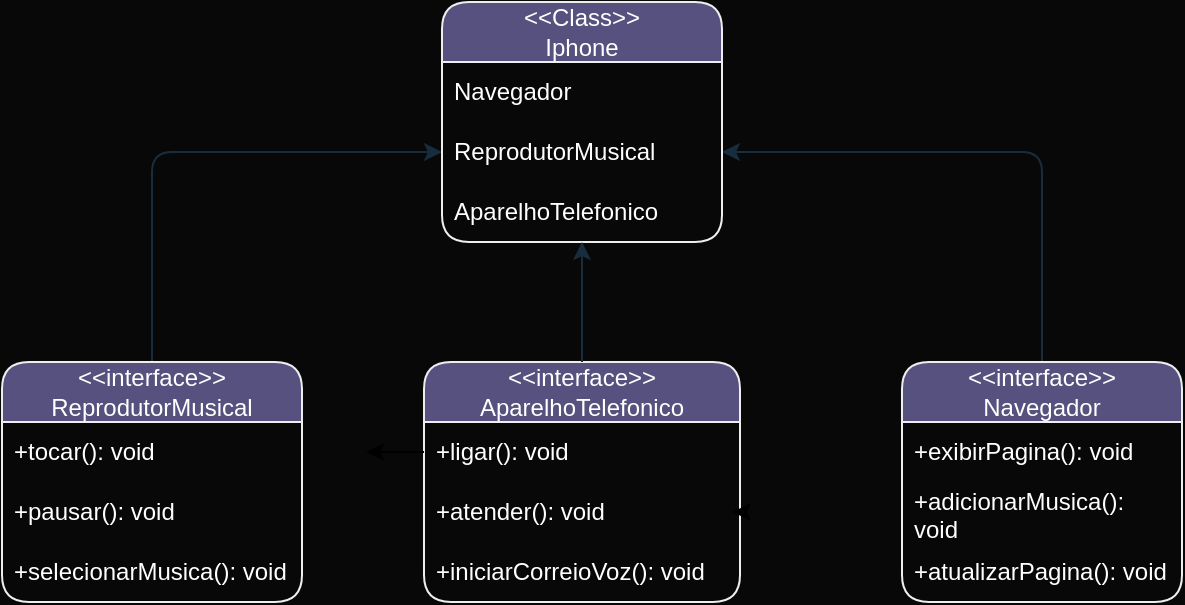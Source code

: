 <mxfile version="22.0.4" type="device">
  <diagram name="Página-1" id="hyICvNXRdC_2v3J1_6AB">
    <mxGraphModel dx="1050" dy="577" grid="0" gridSize="10" guides="1" tooltips="1" connect="1" arrows="1" fold="1" page="0" pageScale="1" pageWidth="827" pageHeight="1169" background="#080808" math="0" shadow="0">
      <root>
        <mxCell id="0" />
        <mxCell id="1" parent="0" />
        <mxCell id="Me6fwh5fdMOHNFARENvE-24" style="edgeStyle=orthogonalEdgeStyle;rounded=1;orthogonalLoop=1;jettySize=auto;html=1;labelBackgroundColor=none;fontColor=default;strokeColor=#182E3E;entryX=1;entryY=0.5;entryDx=0;entryDy=0;" parent="1" source="Me6fwh5fdMOHNFARENvE-5" target="Me6fwh5fdMOHNFARENvE-3" edge="1">
          <mxGeometry relative="1" as="geometry" />
        </mxCell>
        <mxCell id="Me6fwh5fdMOHNFARENvE-5" value="&amp;lt;&amp;lt;interface&amp;gt;&amp;gt;&lt;br style=&quot;border-color: var(--border-color);&quot;&gt;Navegador" style="swimlane;fontStyle=0;childLayout=stackLayout;horizontal=1;startSize=30;horizontalStack=0;resizeParent=1;resizeParentMax=0;resizeLast=0;collapsible=1;marginBottom=0;whiteSpace=wrap;html=1;rounded=1;labelBackgroundColor=none;fillColor=#56517E;strokeColor=#EEEEEE;fontColor=#FFFFFF;" parent="1" vertex="1">
          <mxGeometry x="560" y="210" width="140" height="120" as="geometry" />
        </mxCell>
        <mxCell id="Me6fwh5fdMOHNFARENvE-6" value="+exibirPagina(): void" style="text;strokeColor=none;fillColor=none;align=left;verticalAlign=middle;spacingLeft=4;spacingRight=4;overflow=hidden;points=[[0,0.5],[1,0.5]];portConstraint=eastwest;rotatable=0;whiteSpace=wrap;html=1;rounded=1;labelBackgroundColor=none;fontColor=#FFFFFF;" parent="Me6fwh5fdMOHNFARENvE-5" vertex="1">
          <mxGeometry y="30" width="140" height="30" as="geometry" />
        </mxCell>
        <mxCell id="Me6fwh5fdMOHNFARENvE-7" value="+adicionarMusica(): void" style="text;strokeColor=none;fillColor=none;align=left;verticalAlign=middle;spacingLeft=4;spacingRight=4;overflow=hidden;points=[[0,0.5],[1,0.5]];portConstraint=eastwest;rotatable=0;whiteSpace=wrap;html=1;rounded=1;labelBackgroundColor=none;fontColor=#FFFFFF;" parent="Me6fwh5fdMOHNFARENvE-5" vertex="1">
          <mxGeometry y="60" width="140" height="30" as="geometry" />
        </mxCell>
        <mxCell id="Me6fwh5fdMOHNFARENvE-8" value="+atualizarPagina(): void" style="text;strokeColor=none;fillColor=none;align=left;verticalAlign=middle;spacingLeft=4;spacingRight=4;overflow=hidden;points=[[0,0.5],[1,0.5]];portConstraint=eastwest;rotatable=0;whiteSpace=wrap;html=1;rounded=1;labelBackgroundColor=none;fontColor=#FFFFFF;" parent="Me6fwh5fdMOHNFARENvE-5" vertex="1">
          <mxGeometry y="90" width="140" height="30" as="geometry" />
        </mxCell>
        <mxCell id="Me6fwh5fdMOHNFARENvE-13" value="&amp;lt;&amp;lt;interface&amp;gt;&amp;gt;&lt;br style=&quot;border-color: var(--border-color);&quot;&gt;AparelhoTelefonico" style="swimlane;fontStyle=0;childLayout=stackLayout;horizontal=1;startSize=30;horizontalStack=0;resizeParent=1;resizeParentMax=0;resizeLast=0;collapsible=1;marginBottom=0;whiteSpace=wrap;html=1;rounded=1;labelBackgroundColor=none;fillColor=#56517E;strokeColor=#EEEEEE;fontColor=#FFFFFF;" parent="1" vertex="1">
          <mxGeometry x="321" y="210" width="158" height="120" as="geometry" />
        </mxCell>
        <mxCell id="6FUXmpm27BQ8k3h_BWOS-2" style="edgeStyle=orthogonalEdgeStyle;rounded=0;orthogonalLoop=1;jettySize=auto;html=1;exitX=0;exitY=0.5;exitDx=0;exitDy=0;" edge="1" parent="Me6fwh5fdMOHNFARENvE-13" source="Me6fwh5fdMOHNFARENvE-14">
          <mxGeometry relative="1" as="geometry">
            <mxPoint x="-28.8" y="45" as="targetPoint" />
          </mxGeometry>
        </mxCell>
        <mxCell id="Me6fwh5fdMOHNFARENvE-14" value="+ligar(): void" style="text;strokeColor=none;fillColor=none;align=left;verticalAlign=middle;spacingLeft=4;spacingRight=4;overflow=hidden;points=[[0,0.5],[1,0.5]];portConstraint=eastwest;rotatable=0;whiteSpace=wrap;html=1;rounded=1;labelBackgroundColor=none;fontColor=#FFFFFF;" parent="Me6fwh5fdMOHNFARENvE-13" vertex="1">
          <mxGeometry y="30" width="158" height="30" as="geometry" />
        </mxCell>
        <mxCell id="6FUXmpm27BQ8k3h_BWOS-1" style="edgeStyle=orthogonalEdgeStyle;rounded=0;orthogonalLoop=1;jettySize=auto;html=1;exitX=1;exitY=0.5;exitDx=0;exitDy=0;" edge="1" parent="Me6fwh5fdMOHNFARENvE-13" source="Me6fwh5fdMOHNFARENvE-15">
          <mxGeometry relative="1" as="geometry">
            <mxPoint x="154.4" y="75" as="targetPoint" />
          </mxGeometry>
        </mxCell>
        <mxCell id="Me6fwh5fdMOHNFARENvE-15" value="+atender(): void" style="text;strokeColor=none;fillColor=none;align=left;verticalAlign=middle;spacingLeft=4;spacingRight=4;overflow=hidden;points=[[0,0.5],[1,0.5]];portConstraint=eastwest;rotatable=0;whiteSpace=wrap;html=1;rounded=1;labelBackgroundColor=none;fontColor=#FFFFFF;" parent="Me6fwh5fdMOHNFARENvE-13" vertex="1">
          <mxGeometry y="60" width="158" height="30" as="geometry" />
        </mxCell>
        <mxCell id="Me6fwh5fdMOHNFARENvE-16" value="+iniciarCorreioVoz(): void" style="text;strokeColor=none;fillColor=none;align=left;verticalAlign=middle;spacingLeft=4;spacingRight=4;overflow=hidden;points=[[0,0.5],[1,0.5]];portConstraint=eastwest;rotatable=0;whiteSpace=wrap;html=1;rounded=1;labelBackgroundColor=none;fontColor=#FFFFFF;" parent="Me6fwh5fdMOHNFARENvE-13" vertex="1">
          <mxGeometry y="90" width="158" height="30" as="geometry" />
        </mxCell>
        <mxCell id="Me6fwh5fdMOHNFARENvE-22" style="edgeStyle=orthogonalEdgeStyle;rounded=1;orthogonalLoop=1;jettySize=auto;html=1;entryX=0;entryY=0.5;entryDx=0;entryDy=0;labelBackgroundColor=none;fontColor=default;strokeColor=#182E3E;" parent="1" source="Me6fwh5fdMOHNFARENvE-17" target="Me6fwh5fdMOHNFARENvE-3" edge="1">
          <mxGeometry relative="1" as="geometry" />
        </mxCell>
        <mxCell id="Me6fwh5fdMOHNFARENvE-17" value="&amp;lt;&amp;lt;interface&amp;gt;&amp;gt;&lt;br style=&quot;border-color: var(--border-color);&quot;&gt;ReprodutorMusical" style="swimlane;fontStyle=0;childLayout=stackLayout;horizontal=1;startSize=30;horizontalStack=0;resizeParent=1;resizeParentMax=0;resizeLast=0;collapsible=1;marginBottom=0;whiteSpace=wrap;html=1;rounded=1;labelBackgroundColor=none;fillColor=#56517E;strokeColor=#EEEEEE;fontColor=#FFFFFF;" parent="1" vertex="1">
          <mxGeometry x="110" y="210" width="150" height="120" as="geometry" />
        </mxCell>
        <mxCell id="Me6fwh5fdMOHNFARENvE-18" value="+tocar(): void" style="text;strokeColor=none;fillColor=none;align=left;verticalAlign=middle;spacingLeft=4;spacingRight=4;overflow=hidden;points=[[0,0.5],[1,0.5]];portConstraint=eastwest;rotatable=0;whiteSpace=wrap;html=1;rounded=1;labelBackgroundColor=none;fontColor=#FFFFFF;" parent="Me6fwh5fdMOHNFARENvE-17" vertex="1">
          <mxGeometry y="30" width="150" height="30" as="geometry" />
        </mxCell>
        <mxCell id="Me6fwh5fdMOHNFARENvE-19" value="+pausar(): void" style="text;strokeColor=none;fillColor=none;align=left;verticalAlign=middle;spacingLeft=4;spacingRight=4;overflow=hidden;points=[[0,0.5],[1,0.5]];portConstraint=eastwest;rotatable=0;whiteSpace=wrap;html=1;rounded=1;labelBackgroundColor=none;fontColor=#FFFFFF;" parent="Me6fwh5fdMOHNFARENvE-17" vertex="1">
          <mxGeometry y="60" width="150" height="30" as="geometry" />
        </mxCell>
        <mxCell id="Me6fwh5fdMOHNFARENvE-20" value="+selecionarMusica(): void" style="text;strokeColor=none;fillColor=none;align=left;verticalAlign=middle;spacingLeft=4;spacingRight=4;overflow=hidden;points=[[0,0.5],[1,0.5]];portConstraint=eastwest;rotatable=0;whiteSpace=wrap;html=1;rounded=1;labelBackgroundColor=none;fontColor=#FFFFFF;" parent="Me6fwh5fdMOHNFARENvE-17" vertex="1">
          <mxGeometry y="90" width="150" height="30" as="geometry" />
        </mxCell>
        <mxCell id="Me6fwh5fdMOHNFARENvE-1" value="&amp;lt;&amp;lt;Class&amp;gt;&amp;gt;&lt;br&gt;Iphone" style="swimlane;fontStyle=0;childLayout=stackLayout;horizontal=1;startSize=30;horizontalStack=0;resizeParent=1;resizeParentMax=0;resizeLast=0;collapsible=1;marginBottom=0;whiteSpace=wrap;html=1;rounded=1;labelBackgroundColor=none;fillColor=#56517E;strokeColor=#EEEEEE;fontColor=#FFFFFF;" parent="1" vertex="1">
          <mxGeometry x="330" y="30" width="140" height="120" as="geometry" />
        </mxCell>
        <mxCell id="Me6fwh5fdMOHNFARENvE-2" value="Navegador" style="text;strokeColor=none;fillColor=none;align=left;verticalAlign=middle;spacingLeft=4;spacingRight=4;overflow=hidden;points=[[0,0.5],[1,0.5]];portConstraint=eastwest;rotatable=0;whiteSpace=wrap;html=1;rounded=1;labelBackgroundColor=none;fontColor=#FFFFFF;" parent="Me6fwh5fdMOHNFARENvE-1" vertex="1">
          <mxGeometry y="30" width="140" height="30" as="geometry" />
        </mxCell>
        <mxCell id="Me6fwh5fdMOHNFARENvE-3" value="ReprodutorMusical" style="text;strokeColor=none;fillColor=none;align=left;verticalAlign=middle;spacingLeft=4;spacingRight=4;overflow=hidden;points=[[0,0.5],[1,0.5]];portConstraint=eastwest;rotatable=0;whiteSpace=wrap;html=1;rounded=1;labelBackgroundColor=none;fontColor=#FFFFFF;" parent="Me6fwh5fdMOHNFARENvE-1" vertex="1">
          <mxGeometry y="60" width="140" height="30" as="geometry" />
        </mxCell>
        <mxCell id="Me6fwh5fdMOHNFARENvE-4" value="AparelhoTelefonico" style="text;strokeColor=none;fillColor=none;align=left;verticalAlign=middle;spacingLeft=4;spacingRight=4;overflow=hidden;points=[[0,0.5],[1,0.5]];portConstraint=eastwest;rotatable=0;whiteSpace=wrap;html=1;rounded=1;labelBackgroundColor=none;fontColor=#FFFFFF;" parent="Me6fwh5fdMOHNFARENvE-1" vertex="1">
          <mxGeometry y="90" width="140" height="30" as="geometry" />
        </mxCell>
        <mxCell id="Me6fwh5fdMOHNFARENvE-23" style="edgeStyle=orthogonalEdgeStyle;rounded=1;orthogonalLoop=1;jettySize=auto;html=1;entryX=0.5;entryY=1;entryDx=0;entryDy=0;entryPerimeter=0;labelBackgroundColor=none;fontColor=default;strokeColor=#182E3E;" parent="1" source="Me6fwh5fdMOHNFARENvE-13" target="Me6fwh5fdMOHNFARENvE-4" edge="1">
          <mxGeometry relative="1" as="geometry" />
        </mxCell>
      </root>
    </mxGraphModel>
  </diagram>
</mxfile>
